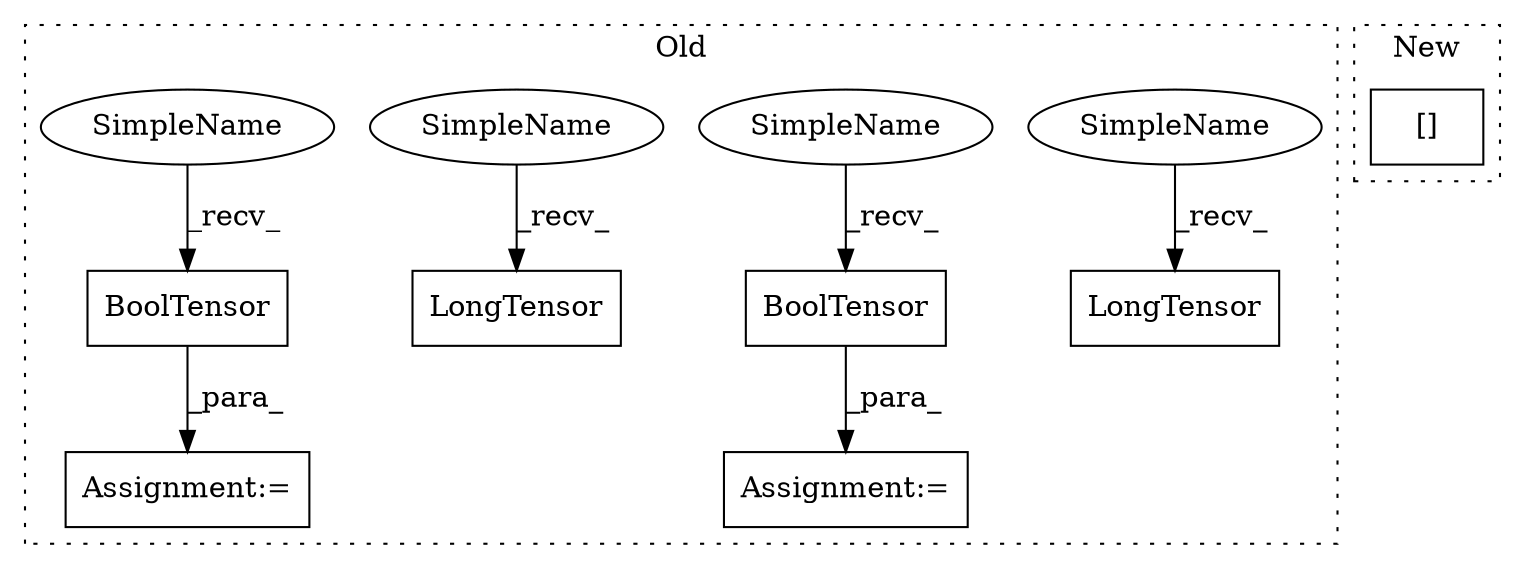 digraph G {
subgraph cluster0 {
1 [label="BoolTensor" a="32" s="10947,10966" l="11,1" shape="box"];
3 [label="BoolTensor" a="32" s="10904,10925" l="11,1" shape="box"];
4 [label="LongTensor" a="32" s="10783,10822" l="11,1" shape="box"];
5 [label="Assignment:=" a="7" s="10940" l="1" shape="box"];
6 [label="Assignment:=" a="7" s="10897" l="1" shape="box"];
7 [label="LongTensor" a="32" s="10843,10880" l="11,1" shape="box"];
8 [label="SimpleName" a="42" s="10837" l="5" shape="ellipse"];
9 [label="SimpleName" a="42" s="10898" l="5" shape="ellipse"];
10 [label="SimpleName" a="42" s="10777" l="5" shape="ellipse"];
11 [label="SimpleName" a="42" s="10941" l="5" shape="ellipse"];
label = "Old";
style="dotted";
}
subgraph cluster1 {
2 [label="[]" a="2" s="10777,10833" l="26,2" shape="box"];
label = "New";
style="dotted";
}
1 -> 5 [label="_para_"];
3 -> 6 [label="_para_"];
8 -> 7 [label="_recv_"];
9 -> 3 [label="_recv_"];
10 -> 4 [label="_recv_"];
11 -> 1 [label="_recv_"];
}